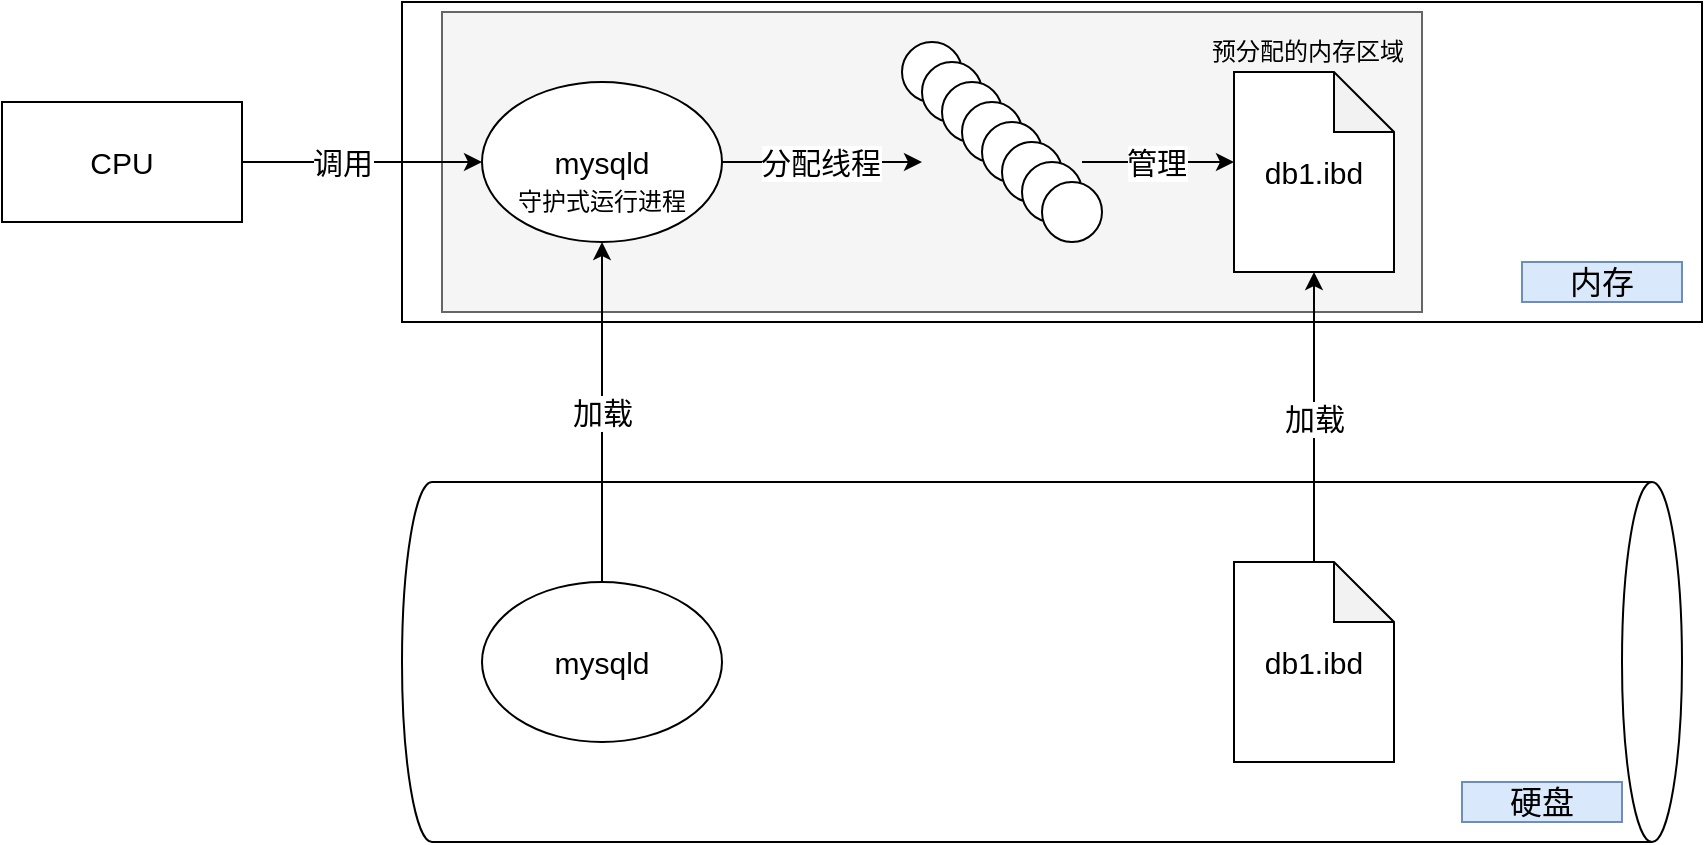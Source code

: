 <mxfile version="15.1.3" type="device"><diagram id="itGpfrBKH002QC7BlOML" name="第 1 页"><mxGraphModel dx="1851" dy="592" grid="1" gridSize="10" guides="1" tooltips="1" connect="1" arrows="1" fold="1" page="1" pageScale="1" pageWidth="827" pageHeight="1169" math="0" shadow="0"><root><mxCell id="0"/><mxCell id="1" parent="0"/><mxCell id="9AtH43ssf7j8zi_cO0v_-7" value="" style="rounded=0;whiteSpace=wrap;html=1;" vertex="1" parent="1"><mxGeometry x="160" y="70" width="650" height="160" as="geometry"/></mxCell><mxCell id="9AtH43ssf7j8zi_cO0v_-29" value="" style="rounded=0;whiteSpace=wrap;html=1;fillColor=#f5f5f5;strokeColor=#666666;fontColor=#333333;" vertex="1" parent="1"><mxGeometry x="180" y="75" width="490" height="150" as="geometry"/></mxCell><mxCell id="9AtH43ssf7j8zi_cO0v_-1" value="" style="shape=cylinder3;whiteSpace=wrap;html=1;boundedLbl=1;backgroundOutline=1;size=15;direction=south;" vertex="1" parent="1"><mxGeometry x="160" y="310" width="640" height="180" as="geometry"/></mxCell><mxCell id="9AtH43ssf7j8zi_cO0v_-2" value="" style="ellipse;whiteSpace=wrap;html=1;" vertex="1" parent="1"><mxGeometry x="200" y="360" width="120" height="80" as="geometry"/></mxCell><mxCell id="9AtH43ssf7j8zi_cO0v_-3" value="" style="shape=note;whiteSpace=wrap;html=1;backgroundOutline=1;darkOpacity=0.05;" vertex="1" parent="1"><mxGeometry x="576" y="350" width="80" height="100" as="geometry"/></mxCell><mxCell id="9AtH43ssf7j8zi_cO0v_-4" value="&lt;font style=&quot;font-size: 15px&quot;&gt;mysqld&lt;/font&gt;" style="text;html=1;strokeColor=none;fillColor=none;align=center;verticalAlign=middle;whiteSpace=wrap;rounded=0;" vertex="1" parent="1"><mxGeometry x="220" y="390" width="80" height="20" as="geometry"/></mxCell><mxCell id="9AtH43ssf7j8zi_cO0v_-5" value="&lt;font style=&quot;font-size: 15px&quot;&gt;db1.ibd&lt;/font&gt;" style="text;html=1;strokeColor=none;fillColor=none;align=center;verticalAlign=middle;whiteSpace=wrap;rounded=0;" vertex="1" parent="1"><mxGeometry x="576" y="390" width="80" height="20" as="geometry"/></mxCell><mxCell id="9AtH43ssf7j8zi_cO0v_-6" value="&lt;font style=&quot;font-size: 16px&quot;&gt;硬盘&lt;/font&gt;" style="text;html=1;strokeColor=#6c8ebf;fillColor=#dae8fc;align=center;verticalAlign=middle;whiteSpace=wrap;rounded=0;" vertex="1" parent="1"><mxGeometry x="690" y="460" width="80" height="20" as="geometry"/></mxCell><mxCell id="9AtH43ssf7j8zi_cO0v_-8" value="" style="ellipse;whiteSpace=wrap;html=1;" vertex="1" parent="1"><mxGeometry x="200" y="110" width="120" height="80" as="geometry"/></mxCell><mxCell id="9AtH43ssf7j8zi_cO0v_-9" value="&lt;font style=&quot;font-size: 15px&quot;&gt;mysqld&lt;/font&gt;" style="text;html=1;strokeColor=none;fillColor=none;align=center;verticalAlign=middle;whiteSpace=wrap;rounded=0;" vertex="1" parent="1"><mxGeometry x="220" y="140" width="80" height="20" as="geometry"/></mxCell><mxCell id="9AtH43ssf7j8zi_cO0v_-10" value="" style="rounded=0;whiteSpace=wrap;html=1;" vertex="1" parent="1"><mxGeometry x="-40" y="120" width="120" height="60" as="geometry"/></mxCell><mxCell id="9AtH43ssf7j8zi_cO0v_-11" value="&lt;font style=&quot;font-size: 15px&quot;&gt;CPU&lt;/font&gt;" style="text;html=1;strokeColor=none;fillColor=none;align=center;verticalAlign=middle;whiteSpace=wrap;rounded=0;" vertex="1" parent="1"><mxGeometry x="-5" y="140" width="50" height="20" as="geometry"/></mxCell><mxCell id="9AtH43ssf7j8zi_cO0v_-12" value="" style="endArrow=classic;html=1;exitX=0.5;exitY=0;exitDx=0;exitDy=0;entryX=0.5;entryY=1;entryDx=0;entryDy=0;" edge="1" parent="1" source="9AtH43ssf7j8zi_cO0v_-2" target="9AtH43ssf7j8zi_cO0v_-8"><mxGeometry relative="1" as="geometry"><mxPoint x="280" y="250" as="sourcePoint"/><mxPoint x="380" y="250" as="targetPoint"/></mxGeometry></mxCell><mxCell id="9AtH43ssf7j8zi_cO0v_-13" value="&lt;font style=&quot;font-size: 15px&quot;&gt;加载&lt;/font&gt;" style="edgeLabel;resizable=0;html=1;align=center;verticalAlign=middle;" connectable="0" vertex="1" parent="9AtH43ssf7j8zi_cO0v_-12"><mxGeometry relative="1" as="geometry"/></mxCell><mxCell id="9AtH43ssf7j8zi_cO0v_-14" value="&lt;font style=&quot;font-size: 16px&quot;&gt;内存&lt;/font&gt;" style="text;html=1;strokeColor=#6c8ebf;fillColor=#dae8fc;align=center;verticalAlign=middle;whiteSpace=wrap;rounded=0;" vertex="1" parent="1"><mxGeometry x="720" y="200" width="80" height="20" as="geometry"/></mxCell><mxCell id="9AtH43ssf7j8zi_cO0v_-15" value="" style="endArrow=classic;html=1;exitX=1;exitY=0.5;exitDx=0;exitDy=0;entryX=0;entryY=0.5;entryDx=0;entryDy=0;" edge="1" parent="1" source="9AtH43ssf7j8zi_cO0v_-10" target="9AtH43ssf7j8zi_cO0v_-8"><mxGeometry relative="1" as="geometry"><mxPoint x="80" y="240" as="sourcePoint"/><mxPoint x="180" y="240" as="targetPoint"/></mxGeometry></mxCell><mxCell id="9AtH43ssf7j8zi_cO0v_-16" value="&lt;font style=&quot;font-size: 15px&quot;&gt;调用&lt;/font&gt;" style="edgeLabel;resizable=0;html=1;align=center;verticalAlign=middle;" connectable="0" vertex="1" parent="9AtH43ssf7j8zi_cO0v_-15"><mxGeometry relative="1" as="geometry"><mxPoint x="-10" as="offset"/></mxGeometry></mxCell><mxCell id="9AtH43ssf7j8zi_cO0v_-17" value="" style="shape=note;whiteSpace=wrap;html=1;backgroundOutline=1;darkOpacity=0.05;" vertex="1" parent="1"><mxGeometry x="576" y="105" width="80" height="100" as="geometry"/></mxCell><mxCell id="9AtH43ssf7j8zi_cO0v_-18" value="&lt;font style=&quot;font-size: 15px&quot;&gt;db1.ibd&lt;/font&gt;" style="text;html=1;strokeColor=none;fillColor=none;align=center;verticalAlign=middle;whiteSpace=wrap;rounded=0;" vertex="1" parent="1"><mxGeometry x="576" y="145" width="80" height="20" as="geometry"/></mxCell><mxCell id="9AtH43ssf7j8zi_cO0v_-21" value="" style="endArrow=classic;html=1;exitX=0.5;exitY=0;exitDx=0;exitDy=0;entryX=0.5;entryY=1;entryDx=0;entryDy=0;entryPerimeter=0;exitPerimeter=0;" edge="1" parent="1" source="9AtH43ssf7j8zi_cO0v_-3" target="9AtH43ssf7j8zi_cO0v_-17"><mxGeometry relative="1" as="geometry"><mxPoint x="270" y="370" as="sourcePoint"/><mxPoint x="270" y="200" as="targetPoint"/></mxGeometry></mxCell><mxCell id="9AtH43ssf7j8zi_cO0v_-22" value="&lt;font style=&quot;font-size: 15px&quot;&gt;加载&lt;/font&gt;" style="edgeLabel;resizable=0;html=1;align=center;verticalAlign=middle;" connectable="0" vertex="1" parent="9AtH43ssf7j8zi_cO0v_-21"><mxGeometry relative="1" as="geometry"/></mxCell><mxCell id="9AtH43ssf7j8zi_cO0v_-26" value="守护式运行进程" style="text;html=1;strokeColor=none;fillColor=none;align=center;verticalAlign=middle;whiteSpace=wrap;rounded=0;" vertex="1" parent="1"><mxGeometry x="215" y="160" width="90" height="20" as="geometry"/></mxCell><mxCell id="9AtH43ssf7j8zi_cO0v_-30" value="预分配的内存区域" style="text;html=1;strokeColor=none;fillColor=none;align=center;verticalAlign=middle;whiteSpace=wrap;rounded=0;" vertex="1" parent="1"><mxGeometry x="558" y="75" width="110" height="40" as="geometry"/></mxCell><mxCell id="9AtH43ssf7j8zi_cO0v_-31" value="" style="endArrow=classic;html=1;exitX=1;exitY=0.5;exitDx=0;exitDy=0;" edge="1" parent="1" source="9AtH43ssf7j8zi_cO0v_-8"><mxGeometry relative="1" as="geometry"><mxPoint x="350" y="150" as="sourcePoint"/><mxPoint x="420" y="150" as="targetPoint"/></mxGeometry></mxCell><mxCell id="9AtH43ssf7j8zi_cO0v_-32" value="&lt;font style=&quot;font-size: 15px&quot;&gt;分配线程&lt;/font&gt;" style="edgeLabel;resizable=0;html=1;align=center;verticalAlign=middle;" connectable="0" vertex="1" parent="9AtH43ssf7j8zi_cO0v_-31"><mxGeometry relative="1" as="geometry"><mxPoint x="-1" as="offset"/></mxGeometry></mxCell><mxCell id="9AtH43ssf7j8zi_cO0v_-36" value="" style="ellipse;whiteSpace=wrap;html=1;aspect=fixed;" vertex="1" parent="1"><mxGeometry x="410" y="90" width="30" height="30" as="geometry"/></mxCell><mxCell id="9AtH43ssf7j8zi_cO0v_-39" value="" style="ellipse;whiteSpace=wrap;html=1;aspect=fixed;" vertex="1" parent="1"><mxGeometry x="420" y="100" width="30" height="30" as="geometry"/></mxCell><mxCell id="9AtH43ssf7j8zi_cO0v_-40" value="" style="ellipse;whiteSpace=wrap;html=1;aspect=fixed;" vertex="1" parent="1"><mxGeometry x="430" y="110" width="30" height="30" as="geometry"/></mxCell><mxCell id="9AtH43ssf7j8zi_cO0v_-41" value="" style="ellipse;whiteSpace=wrap;html=1;aspect=fixed;" vertex="1" parent="1"><mxGeometry x="440" y="120" width="30" height="30" as="geometry"/></mxCell><mxCell id="9AtH43ssf7j8zi_cO0v_-42" value="" style="ellipse;whiteSpace=wrap;html=1;aspect=fixed;" vertex="1" parent="1"><mxGeometry x="450" y="130" width="30" height="30" as="geometry"/></mxCell><mxCell id="9AtH43ssf7j8zi_cO0v_-43" value="" style="ellipse;whiteSpace=wrap;html=1;aspect=fixed;" vertex="1" parent="1"><mxGeometry x="460" y="140" width="30" height="30" as="geometry"/></mxCell><mxCell id="9AtH43ssf7j8zi_cO0v_-44" value="" style="ellipse;whiteSpace=wrap;html=1;aspect=fixed;" vertex="1" parent="1"><mxGeometry x="470" y="150" width="30" height="30" as="geometry"/></mxCell><mxCell id="9AtH43ssf7j8zi_cO0v_-45" value="" style="ellipse;whiteSpace=wrap;html=1;aspect=fixed;" vertex="1" parent="1"><mxGeometry x="480" y="160" width="30" height="30" as="geometry"/></mxCell><mxCell id="9AtH43ssf7j8zi_cO0v_-47" value="" style="endArrow=classic;html=1;exitX=1;exitY=0.5;exitDx=0;exitDy=0;" edge="1" parent="1"><mxGeometry relative="1" as="geometry"><mxPoint x="500" y="150" as="sourcePoint"/><mxPoint x="576" y="150" as="targetPoint"/></mxGeometry></mxCell><mxCell id="9AtH43ssf7j8zi_cO0v_-48" value="&lt;span style=&quot;font-size: 15px&quot;&gt;管理&lt;/span&gt;" style="edgeLabel;resizable=0;html=1;align=center;verticalAlign=middle;" connectable="0" vertex="1" parent="9AtH43ssf7j8zi_cO0v_-47"><mxGeometry relative="1" as="geometry"><mxPoint x="-1" as="offset"/></mxGeometry></mxCell></root></mxGraphModel></diagram></mxfile>